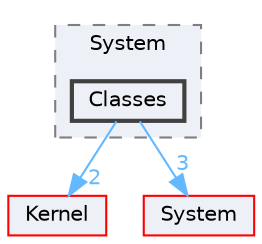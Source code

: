 digraph "Classes"
{
 // LATEX_PDF_SIZE
  bgcolor="transparent";
  edge [fontname=Helvetica,fontsize=10,labelfontname=Helvetica,labelfontsize=10];
  node [fontname=Helvetica,fontsize=10,shape=box,height=0.2,width=0.4];
  compound=true
  subgraph clusterdir_df16762c41d55ab81241d1dd50493298 {
    graph [ bgcolor="#edf0f7", pencolor="grey50", label="System", fontname=Helvetica,fontsize=10 style="filled,dashed", URL="dir_df16762c41d55ab81241d1dd50493298.html",tooltip=""]
  dir_65f9eac74ca93bae69ff732ea7466b4e [label="Classes", fillcolor="#edf0f7", color="grey25", style="filled,bold", URL="dir_65f9eac74ca93bae69ff732ea7466b4e.html",tooltip=""];
  }
  dir_52bed8acfaac088d5968cb2c84d7645d [label="Kernel", fillcolor="#edf0f7", color="red", style="filled", URL="dir_52bed8acfaac088d5968cb2c84d7645d.html",tooltip=""];
  dir_9af51e3826d4f9e80d9103b2de543e84 [label="System", fillcolor="#edf0f7", color="red", style="filled", URL="dir_9af51e3826d4f9e80d9103b2de543e84.html",tooltip=""];
  dir_65f9eac74ca93bae69ff732ea7466b4e->dir_52bed8acfaac088d5968cb2c84d7645d [headlabel="2", labeldistance=1.5 headhref="dir_000004_000020.html" color="steelblue1" fontcolor="steelblue1"];
  dir_65f9eac74ca93bae69ff732ea7466b4e->dir_9af51e3826d4f9e80d9103b2de543e84 [headlabel="3", labeldistance=1.5 headhref="dir_000004_000034.html" color="steelblue1" fontcolor="steelblue1"];
}
